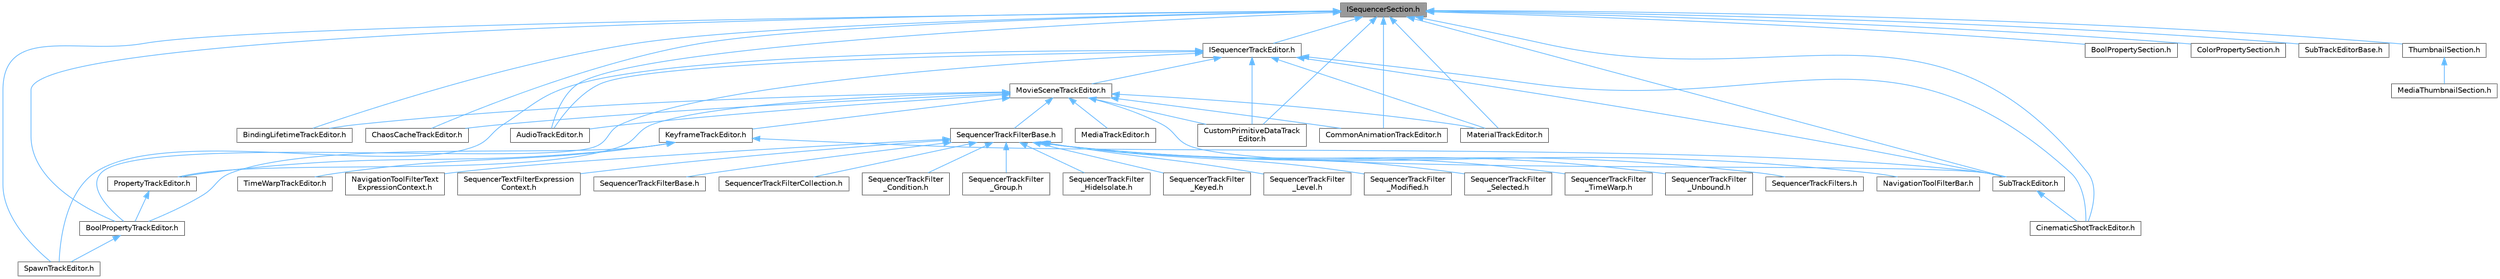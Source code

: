 digraph "ISequencerSection.h"
{
 // INTERACTIVE_SVG=YES
 // LATEX_PDF_SIZE
  bgcolor="transparent";
  edge [fontname=Helvetica,fontsize=10,labelfontname=Helvetica,labelfontsize=10];
  node [fontname=Helvetica,fontsize=10,shape=box,height=0.2,width=0.4];
  Node1 [id="Node000001",label="ISequencerSection.h",height=0.2,width=0.4,color="gray40", fillcolor="grey60", style="filled", fontcolor="black",tooltip=" "];
  Node1 -> Node2 [id="edge1_Node000001_Node000002",dir="back",color="steelblue1",style="solid",tooltip=" "];
  Node2 [id="Node000002",label="AudioTrackEditor.h",height=0.2,width=0.4,color="grey40", fillcolor="white", style="filled",URL="$dd/d96/AudioTrackEditor_8h.html",tooltip=" "];
  Node1 -> Node3 [id="edge2_Node000001_Node000003",dir="back",color="steelblue1",style="solid",tooltip=" "];
  Node3 [id="Node000003",label="BindingLifetimeTrackEditor.h",height=0.2,width=0.4,color="grey40", fillcolor="white", style="filled",URL="$db/d3c/BindingLifetimeTrackEditor_8h.html",tooltip=" "];
  Node1 -> Node4 [id="edge3_Node000001_Node000004",dir="back",color="steelblue1",style="solid",tooltip=" "];
  Node4 [id="Node000004",label="BoolPropertySection.h",height=0.2,width=0.4,color="grey40", fillcolor="white", style="filled",URL="$d3/da6/BoolPropertySection_8h.html",tooltip=" "];
  Node1 -> Node5 [id="edge4_Node000001_Node000005",dir="back",color="steelblue1",style="solid",tooltip=" "];
  Node5 [id="Node000005",label="BoolPropertyTrackEditor.h",height=0.2,width=0.4,color="grey40", fillcolor="white", style="filled",URL="$db/d07/BoolPropertyTrackEditor_8h.html",tooltip=" "];
  Node5 -> Node6 [id="edge5_Node000005_Node000006",dir="back",color="steelblue1",style="solid",tooltip=" "];
  Node6 [id="Node000006",label="SpawnTrackEditor.h",height=0.2,width=0.4,color="grey40", fillcolor="white", style="filled",URL="$d5/dac/SpawnTrackEditor_8h.html",tooltip=" "];
  Node1 -> Node7 [id="edge6_Node000001_Node000007",dir="back",color="steelblue1",style="solid",tooltip=" "];
  Node7 [id="Node000007",label="ChaosCacheTrackEditor.h",height=0.2,width=0.4,color="grey40", fillcolor="white", style="filled",URL="$db/d36/ChaosCacheTrackEditor_8h.html",tooltip=" "];
  Node1 -> Node8 [id="edge7_Node000001_Node000008",dir="back",color="steelblue1",style="solid",tooltip=" "];
  Node8 [id="Node000008",label="CinematicShotTrackEditor.h",height=0.2,width=0.4,color="grey40", fillcolor="white", style="filled",URL="$d3/d0c/CinematicShotTrackEditor_8h.html",tooltip=" "];
  Node1 -> Node9 [id="edge8_Node000001_Node000009",dir="back",color="steelblue1",style="solid",tooltip=" "];
  Node9 [id="Node000009",label="ColorPropertySection.h",height=0.2,width=0.4,color="grey40", fillcolor="white", style="filled",URL="$d9/d2f/ColorPropertySection_8h.html",tooltip=" "];
  Node1 -> Node10 [id="edge9_Node000001_Node000010",dir="back",color="steelblue1",style="solid",tooltip=" "];
  Node10 [id="Node000010",label="CommonAnimationTrackEditor.h",height=0.2,width=0.4,color="grey40", fillcolor="white", style="filled",URL="$d9/d6e/CommonAnimationTrackEditor_8h.html",tooltip=" "];
  Node1 -> Node11 [id="edge10_Node000001_Node000011",dir="back",color="steelblue1",style="solid",tooltip=" "];
  Node11 [id="Node000011",label="CustomPrimitiveDataTrack\lEditor.h",height=0.2,width=0.4,color="grey40", fillcolor="white", style="filled",URL="$dc/d8f/CustomPrimitiveDataTrackEditor_8h.html",tooltip=" "];
  Node1 -> Node12 [id="edge11_Node000001_Node000012",dir="back",color="steelblue1",style="solid",tooltip=" "];
  Node12 [id="Node000012",label="ISequencerTrackEditor.h",height=0.2,width=0.4,color="grey40", fillcolor="white", style="filled",URL="$df/dca/ISequencerTrackEditor_8h.html",tooltip=" "];
  Node12 -> Node2 [id="edge12_Node000012_Node000002",dir="back",color="steelblue1",style="solid",tooltip=" "];
  Node12 -> Node5 [id="edge13_Node000012_Node000005",dir="back",color="steelblue1",style="solid",tooltip=" "];
  Node12 -> Node8 [id="edge14_Node000012_Node000008",dir="back",color="steelblue1",style="solid",tooltip=" "];
  Node12 -> Node11 [id="edge15_Node000012_Node000011",dir="back",color="steelblue1",style="solid",tooltip=" "];
  Node12 -> Node13 [id="edge16_Node000012_Node000013",dir="back",color="steelblue1",style="solid",tooltip=" "];
  Node13 [id="Node000013",label="MaterialTrackEditor.h",height=0.2,width=0.4,color="grey40", fillcolor="white", style="filled",URL="$d1/d9f/MaterialTrackEditor_8h.html",tooltip=" "];
  Node12 -> Node14 [id="edge17_Node000012_Node000014",dir="back",color="steelblue1",style="solid",tooltip=" "];
  Node14 [id="Node000014",label="MovieSceneTrackEditor.h",height=0.2,width=0.4,color="grey40", fillcolor="white", style="filled",URL="$db/d6c/MovieSceneTrackEditor_8h.html",tooltip=" "];
  Node14 -> Node2 [id="edge18_Node000014_Node000002",dir="back",color="steelblue1",style="solid",tooltip=" "];
  Node14 -> Node3 [id="edge19_Node000014_Node000003",dir="back",color="steelblue1",style="solid",tooltip=" "];
  Node14 -> Node7 [id="edge20_Node000014_Node000007",dir="back",color="steelblue1",style="solid",tooltip=" "];
  Node14 -> Node10 [id="edge21_Node000014_Node000010",dir="back",color="steelblue1",style="solid",tooltip=" "];
  Node14 -> Node11 [id="edge22_Node000014_Node000011",dir="back",color="steelblue1",style="solid",tooltip=" "];
  Node14 -> Node15 [id="edge23_Node000014_Node000015",dir="back",color="steelblue1",style="solid",tooltip=" "];
  Node15 [id="Node000015",label="KeyframeTrackEditor.h",height=0.2,width=0.4,color="grey40", fillcolor="white", style="filled",URL="$dd/d47/KeyframeTrackEditor_8h.html",tooltip=" "];
  Node15 -> Node5 [id="edge24_Node000015_Node000005",dir="back",color="steelblue1",style="solid",tooltip=" "];
  Node15 -> Node16 [id="edge25_Node000015_Node000016",dir="back",color="steelblue1",style="solid",tooltip=" "];
  Node16 [id="Node000016",label="PropertyTrackEditor.h",height=0.2,width=0.4,color="grey40", fillcolor="white", style="filled",URL="$da/d9a/PropertyTrackEditor_8h.html",tooltip=" "];
  Node16 -> Node5 [id="edge26_Node000016_Node000005",dir="back",color="steelblue1",style="solid",tooltip=" "];
  Node15 -> Node17 [id="edge27_Node000015_Node000017",dir="back",color="steelblue1",style="solid",tooltip=" "];
  Node17 [id="Node000017",label="SubTrackEditor.h",height=0.2,width=0.4,color="grey40", fillcolor="white", style="filled",URL="$d8/d5b/SubTrackEditor_8h.html",tooltip=" "];
  Node17 -> Node8 [id="edge28_Node000017_Node000008",dir="back",color="steelblue1",style="solid",tooltip=" "];
  Node15 -> Node18 [id="edge29_Node000015_Node000018",dir="back",color="steelblue1",style="solid",tooltip=" "];
  Node18 [id="Node000018",label="TimeWarpTrackEditor.h",height=0.2,width=0.4,color="grey40", fillcolor="white", style="filled",URL="$dc/d2e/TimeWarpTrackEditor_8h.html",tooltip=" "];
  Node14 -> Node13 [id="edge30_Node000014_Node000013",dir="back",color="steelblue1",style="solid",tooltip=" "];
  Node14 -> Node19 [id="edge31_Node000014_Node000019",dir="back",color="steelblue1",style="solid",tooltip=" "];
  Node19 [id="Node000019",label="MediaTrackEditor.h",height=0.2,width=0.4,color="grey40", fillcolor="white", style="filled",URL="$d0/d41/MediaTrackEditor_8h.html",tooltip=" "];
  Node14 -> Node16 [id="edge32_Node000014_Node000016",dir="back",color="steelblue1",style="solid",tooltip=" "];
  Node14 -> Node20 [id="edge33_Node000014_Node000020",dir="back",color="steelblue1",style="solid",tooltip=" "];
  Node20 [id="Node000020",label="SequencerTrackFilterBase.h",height=0.2,width=0.4,color="grey40", fillcolor="white", style="filled",URL="$d8/def/Filters_2SequencerTrackFilterBase_8h.html",tooltip=" "];
  Node20 -> Node21 [id="edge34_Node000020_Node000021",dir="back",color="steelblue1",style="solid",tooltip=" "];
  Node21 [id="Node000021",label="NavigationToolFilterBar.h",height=0.2,width=0.4,color="grey40", fillcolor="white", style="filled",URL="$df/d14/NavigationToolFilterBar_8h.html",tooltip=" "];
  Node20 -> Node22 [id="edge35_Node000020_Node000022",dir="back",color="steelblue1",style="solid",tooltip=" "];
  Node22 [id="Node000022",label="NavigationToolFilterText\lExpressionContext.h",height=0.2,width=0.4,color="grey40", fillcolor="white", style="filled",URL="$d8/dd2/NavigationToolFilterTextExpressionContext_8h.html",tooltip=" "];
  Node20 -> Node23 [id="edge36_Node000020_Node000023",dir="back",color="steelblue1",style="solid",tooltip=" "];
  Node23 [id="Node000023",label="SequencerTextFilterExpression\lContext.h",height=0.2,width=0.4,color="grey40", fillcolor="white", style="filled",URL="$d0/d9f/SequencerTextFilterExpressionContext_8h.html",tooltip=" "];
  Node20 -> Node24 [id="edge37_Node000020_Node000024",dir="back",color="steelblue1",style="solid",tooltip=" "];
  Node24 [id="Node000024",label="SequencerTrackFilterBase.h",height=0.2,width=0.4,color="grey40", fillcolor="white", style="filled",URL="$d8/d4d/SequencerTrackFilterBase_8h.html",tooltip=" "];
  Node20 -> Node25 [id="edge38_Node000020_Node000025",dir="back",color="steelblue1",style="solid",tooltip=" "];
  Node25 [id="Node000025",label="SequencerTrackFilterCollection.h",height=0.2,width=0.4,color="grey40", fillcolor="white", style="filled",URL="$d8/de2/SequencerTrackFilterCollection_8h.html",tooltip=" "];
  Node20 -> Node26 [id="edge39_Node000020_Node000026",dir="back",color="steelblue1",style="solid",tooltip=" "];
  Node26 [id="Node000026",label="SequencerTrackFilter\l_Condition.h",height=0.2,width=0.4,color="grey40", fillcolor="white", style="filled",URL="$df/d17/SequencerTrackFilter__Condition_8h.html",tooltip=" "];
  Node20 -> Node27 [id="edge40_Node000020_Node000027",dir="back",color="steelblue1",style="solid",tooltip=" "];
  Node27 [id="Node000027",label="SequencerTrackFilter\l_Group.h",height=0.2,width=0.4,color="grey40", fillcolor="white", style="filled",URL="$da/dea/SequencerTrackFilter__Group_8h.html",tooltip=" "];
  Node20 -> Node28 [id="edge41_Node000020_Node000028",dir="back",color="steelblue1",style="solid",tooltip=" "];
  Node28 [id="Node000028",label="SequencerTrackFilter\l_HideIsolate.h",height=0.2,width=0.4,color="grey40", fillcolor="white", style="filled",URL="$d3/d55/SequencerTrackFilter__HideIsolate_8h.html",tooltip=" "];
  Node20 -> Node29 [id="edge42_Node000020_Node000029",dir="back",color="steelblue1",style="solid",tooltip=" "];
  Node29 [id="Node000029",label="SequencerTrackFilter\l_Keyed.h",height=0.2,width=0.4,color="grey40", fillcolor="white", style="filled",URL="$d4/d2d/SequencerTrackFilter__Keyed_8h.html",tooltip=" "];
  Node20 -> Node30 [id="edge43_Node000020_Node000030",dir="back",color="steelblue1",style="solid",tooltip=" "];
  Node30 [id="Node000030",label="SequencerTrackFilter\l_Level.h",height=0.2,width=0.4,color="grey40", fillcolor="white", style="filled",URL="$d2/d6c/SequencerTrackFilter__Level_8h.html",tooltip=" "];
  Node20 -> Node31 [id="edge44_Node000020_Node000031",dir="back",color="steelblue1",style="solid",tooltip=" "];
  Node31 [id="Node000031",label="SequencerTrackFilter\l_Modified.h",height=0.2,width=0.4,color="grey40", fillcolor="white", style="filled",URL="$d0/dd9/SequencerTrackFilter__Modified_8h.html",tooltip=" "];
  Node20 -> Node32 [id="edge45_Node000020_Node000032",dir="back",color="steelblue1",style="solid",tooltip=" "];
  Node32 [id="Node000032",label="SequencerTrackFilter\l_Selected.h",height=0.2,width=0.4,color="grey40", fillcolor="white", style="filled",URL="$dc/d54/SequencerTrackFilter__Selected_8h.html",tooltip=" "];
  Node20 -> Node33 [id="edge46_Node000020_Node000033",dir="back",color="steelblue1",style="solid",tooltip=" "];
  Node33 [id="Node000033",label="SequencerTrackFilter\l_TimeWarp.h",height=0.2,width=0.4,color="grey40", fillcolor="white", style="filled",URL="$d6/dd0/SequencerTrackFilter__TimeWarp_8h.html",tooltip=" "];
  Node20 -> Node34 [id="edge47_Node000020_Node000034",dir="back",color="steelblue1",style="solid",tooltip=" "];
  Node34 [id="Node000034",label="SequencerTrackFilter\l_Unbound.h",height=0.2,width=0.4,color="grey40", fillcolor="white", style="filled",URL="$d0/dd1/SequencerTrackFilter__Unbound_8h.html",tooltip=" "];
  Node20 -> Node35 [id="edge48_Node000020_Node000035",dir="back",color="steelblue1",style="solid",tooltip=" "];
  Node35 [id="Node000035",label="SequencerTrackFilters.h",height=0.2,width=0.4,color="grey40", fillcolor="white", style="filled",URL="$df/d72/SequencerTrackFilters_8h.html",tooltip=" "];
  Node14 -> Node17 [id="edge49_Node000014_Node000017",dir="back",color="steelblue1",style="solid",tooltip=" "];
  Node12 -> Node6 [id="edge50_Node000012_Node000006",dir="back",color="steelblue1",style="solid",tooltip=" "];
  Node12 -> Node17 [id="edge51_Node000012_Node000017",dir="back",color="steelblue1",style="solid",tooltip=" "];
  Node1 -> Node13 [id="edge52_Node000001_Node000013",dir="back",color="steelblue1",style="solid",tooltip=" "];
  Node1 -> Node6 [id="edge53_Node000001_Node000006",dir="back",color="steelblue1",style="solid",tooltip=" "];
  Node1 -> Node17 [id="edge54_Node000001_Node000017",dir="back",color="steelblue1",style="solid",tooltip=" "];
  Node1 -> Node36 [id="edge55_Node000001_Node000036",dir="back",color="steelblue1",style="solid",tooltip=" "];
  Node36 [id="Node000036",label="SubTrackEditorBase.h",height=0.2,width=0.4,color="grey40", fillcolor="white", style="filled",URL="$db/d33/SubTrackEditorBase_8h.html",tooltip=" "];
  Node1 -> Node37 [id="edge56_Node000001_Node000037",dir="back",color="steelblue1",style="solid",tooltip=" "];
  Node37 [id="Node000037",label="ThumbnailSection.h",height=0.2,width=0.4,color="grey40", fillcolor="white", style="filled",URL="$de/daf/ThumbnailSection_8h.html",tooltip=" "];
  Node37 -> Node38 [id="edge57_Node000037_Node000038",dir="back",color="steelblue1",style="solid",tooltip=" "];
  Node38 [id="Node000038",label="MediaThumbnailSection.h",height=0.2,width=0.4,color="grey40", fillcolor="white", style="filled",URL="$d8/dfe/MediaThumbnailSection_8h.html",tooltip=" "];
}
